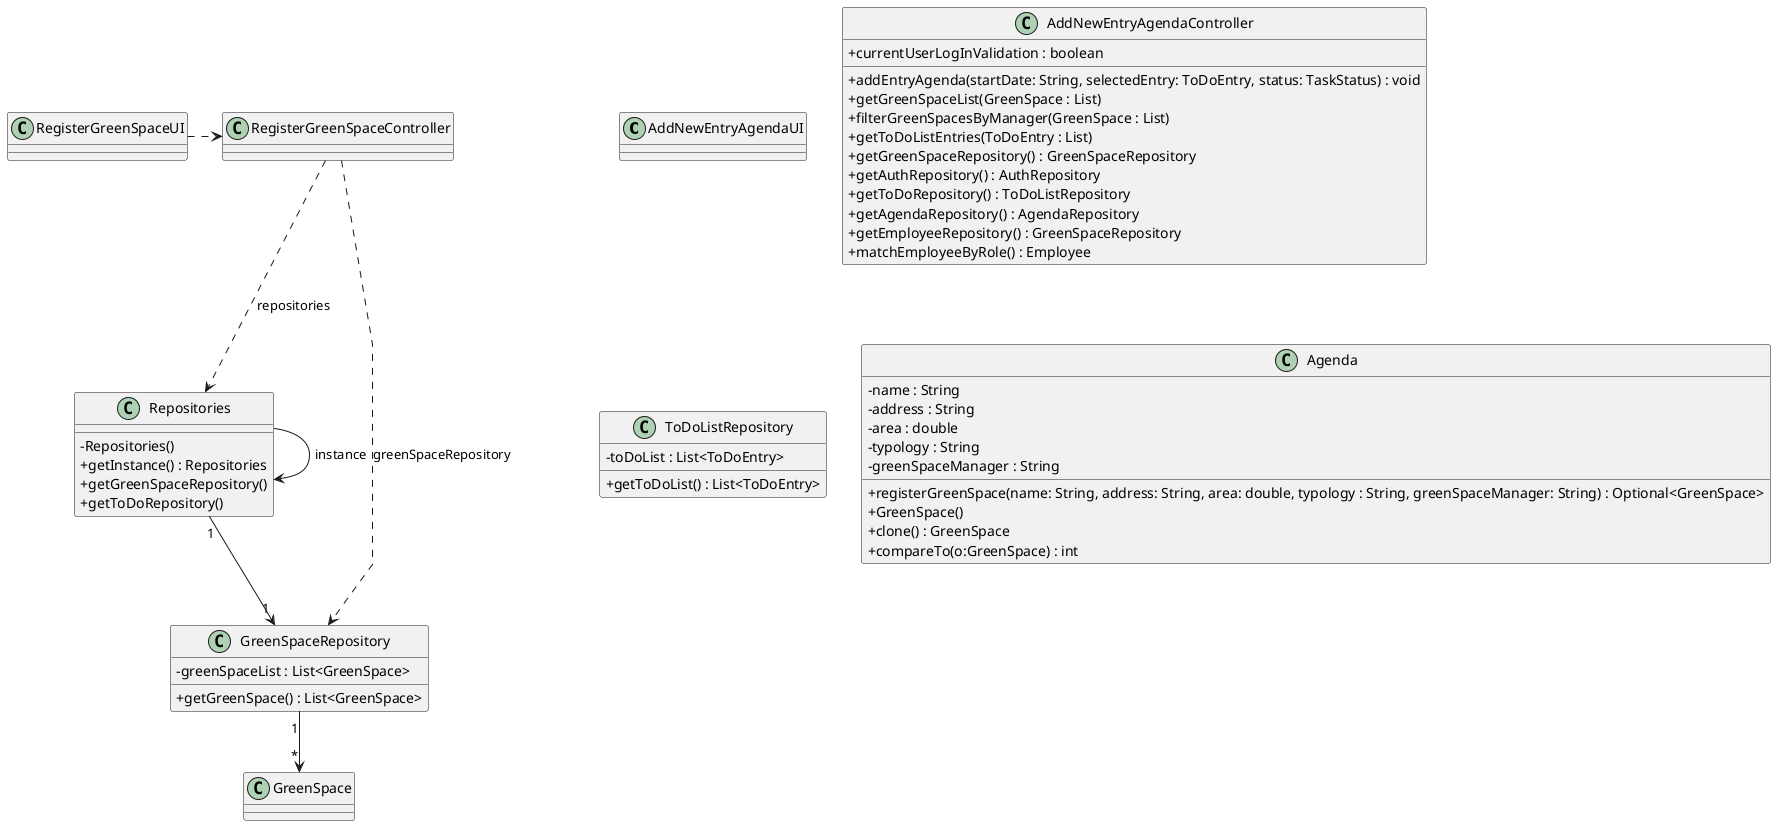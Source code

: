 @startuml
'skinparam monochrome true
skinparam packageStyle rectangle
skinparam shadowing false
skinparam linetype polyline
'skinparam linetype orto
skinparam classAttributeIconSize 0

'left to right direction


class AddNewEntryAgendaUI {

}

class AddNewEntryAgendaController {

    + addEntryAgenda(startDate: String, selectedEntry: ToDoEntry, status: TaskStatus) : void
    + getGreenSpaceList(GreenSpace : List)
    + filterGreenSpacesByManager(GreenSpace : List)
    + getToDoListEntries(ToDoEntry : List)
    + getGreenSpaceRepository() : GreenSpaceRepository
    + getAuthRepository() : AuthRepository
    + getToDoRepository() : ToDoListRepository
    + getAgendaRepository() : AgendaRepository
    + getEmployeeRepository() : GreenSpaceRepository
    + currentUserLogInValidation : boolean
    + matchEmployeeByRole() : Employee

}

class Repositories {
     - Repositories()
     + getInstance() : Repositories
     + getGreenSpaceRepository()
     + getToDoRepository()


}

class GreenSpaceRepository {
    -greenSpaceList : List<GreenSpace>
    +getGreenSpace() : List<GreenSpace>
}

class ToDoListRepository {
    -toDoList : List<ToDoEntry>
    +getToDoList() : List<ToDoEntry>
}

class Agenda {
        -name : String
        -address : String
        -area : double
        -typology : String
        - greenSpaceManager : String

    +registerGreenSpace(name: String, address: String, area: double, typology : String, greenSpaceManager: String) : Optional<GreenSpace>
    +GreenSpace()
    +clone() : GreenSpace
    +compareTo(o:GreenSpace) : int
}





RegisterGreenSpaceController ..> Repositories: repositories
RegisterGreenSpaceController ..> GreenSpaceRepository: greenSpaceRepository
GreenSpaceRepository "1" --> "*" GreenSpace
Repositories "1" --> "1" GreenSpaceRepository
RegisterGreenSpaceUI .> RegisterGreenSpaceController
Repositories -> Repositories : instance

@enduml